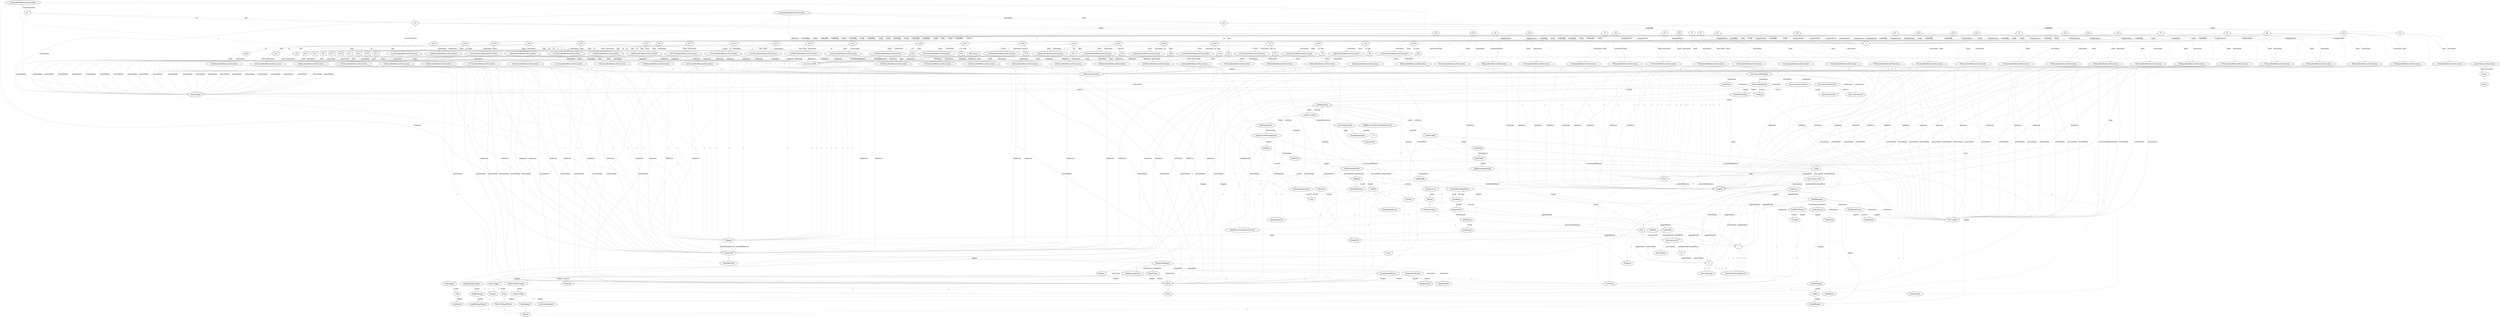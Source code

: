 digraph umlMetamodel {
	"Food" -> "Class" [label="i", color="lightgrey"]
	"Food" -> "foodSM" [label="classifierBehavior", color="grey"]
	"Food" -> "temperature" [label="ownedAttribute", color="grey"]
	"temperature" -> "Property" [label="i", color="lightgrey"]
	"temperature" -> "Integer" [label="type", color="grey"]
	"Integer" -> "PrimitiveType" [label="i", color="lightgrey"]
	"Food" -> "foodSM" [label="ownedBehavior", color="grey"]
	"foodSM" -> "StateMachine" [label="i", color="lightgrey"]
	"foodSM" -> "foodSMregion" [label="region", color="grey"]
	"foodSMregion" -> "Region" [label="i", color="lightgrey"]
	"foodSMregion" -> "foodInitial" [label="subvertex", color="grey"]
	"foodInitial" -> "Pseudostate" [label="i", color="lightgrey"]
	"foodSMregion" -> "foodFinal" [label="subvertex", color="grey"]
	"foodFinal" -> "FinalState" [label="i", color="lightgrey"]
	"foodSMregion" -> "NotCooked" [label="subvertex", color="grey"]
	"NotCooked" -> "State" [label="i", color="lightgrey"]
	"foodSMregion" -> "Cooked" [label="subvertex", color="grey"]
	"Cooked" -> "State" [label="i", color="lightgrey"]
	"foodSMregion" -> "foodInitialTrans" [label="transition", color="grey"]
	"foodInitialTrans" -> "Transition" [label="i", color="lightgrey"]
	"foodInitialTrans" -> "foodInitial" [label="source", color="grey"]
	"foodInitialTrans" -> "NotCooked" [label="target", color="grey"]
	"foodSMregion" -> "foodFinalTrans" [label="transition", color="grey"]
	"foodFinalTrans" -> "Transition" [label="i", color="lightgrey"]
	"foodFinalTrans" -> "Cooked" [label="source", color="grey"]
	"foodFinalTrans" -> "foodFinal" [label="target", color="grey"]
	"foodSMregion" -> "cookedTrans" [label="transition", color="grey"]
	"cookedTrans" -> "Transition" [label="i", color="lightgrey"]
	"cookedTrans" -> "NotCooked" [label="source", color="grey"]
	"cookedTrans" -> "Cooked" [label="target", color="grey"]
	"cookedTrans" -> "cookedTrigger" [label="trigger", color="grey"]
	"cookedTrigger" -> "Trigger" [label="i", color="lightgrey"]
	"cookedTrigger" -> "cooked" [label="event", color="grey"]
	"Microwave" -> "Class" [label="i", color="lightgrey"]
	"Microwave" -> "microwaveSM" [label="classifierBehavior", color="grey"]
	"Microwave" -> "microwaveSM" [label="ownedBehavior", color="grey"]
	"microwaveSM" -> "StateMachine" [label="i", color="lightgrey"]
	"microwaveSM" -> "microwaveSMregion" [label="region", color="grey"]
	"microwaveSMregion" -> "Region" [label="i", color="lightgrey"]
	"microwaveSMregion" -> "microwaveInitial" [label="subvertex", color="grey"]
	"microwaveInitial" -> "Pseudostate" [label="i", color="lightgrey"]
	"microwaveSMregion" -> "microwaveFinal" [label="subvertex", color="grey"]
	"microwaveFinal" -> "FinalState" [label="i", color="lightgrey"]
	"microwaveSMregion" -> "NotCooking" [label="subvertex", color="grey"]
	"NotCooking" -> "State" [label="i", color="lightgrey"]
	"microwaveSMregion" -> "Cooking" [label="subvertex", color="grey"]
	"Cooking" -> "State" [label="i", color="lightgrey"]
	"Cooking" -> "CookingEntry" [label="entry", color="grey"]
	"CookingEntry" -> "Activity" [label="i", color="lightgrey"]
	"CookingEntry" -> "cookIncrement" [label="node", color="grey"]
	"cookIncrement" -> "CookingEntry" [label="activity", color="grey"]
	"cookIncrement" -> "AddStructuralFeatureValueAction" [label="i", color="lightgrey"]
	"cookIncrement" -> "true" [label="isReplaceAll", color="grey"]
	"cookIncrement" -> "newTemperature" [label="nameExpression", color="grey"]
	"newTemperature" -> "StringExpression" [label="i", color="lightgrey"]
	"newTemperature" -> "+1" [label="symbol", color="grey"]
	"newTemperature" -> "Expression" [label="type", color="grey"]
	"Expression" -> "Class" [label="i", color="lightgrey"]
	"cookIncrement" -> "oldTemperature" [label="object", color="grey"]
	"oldTemperature" -> "ActionInputPin" [label="i", color="lightgrey"]
	"oldTemperature" -> "readCurrentTemperature" [label="fromAction", color="grey"]
	"readCurrentTemperature" -> "CookingEntry" [label="activity", color="grey"]
	"readCurrentTemperature" -> "ReadStructuralFeatureAction" [label="i", color="lightgrey"]
	"readCurrentTemperature" -> "temperature" [label="structuralFeature", color="grey"]
	"readCurrentTemperature" -> "foodPin" [label="object", color="grey"]
	"foodPin" -> "ActionInputPin" [label="i", color="lightgrey"]
	"foodPin" -> "getFood" [label="fromAction", color="grey"]
	"getFood" -> "CookingEntry" [label="activity", color="grey"]
	"getFood" -> "ReadStructuralFeatureAction" [label="i", color="lightgrey"]
	"getFood" -> "cooks" [label="structuralFeature", color="grey"]
	"getFood" -> "selfActionInputPin" [label="object", color="grey"]
	"selfActionInputPin" -> "ActionInputPin" [label="i", color="lightgrey"]
	"selfActionInputPin" -> "selfRead" [label="fromAction", color="grey"]
	"selfRead" -> "CookingEntry" [label="activity", color="grey"]
	"selfRead" -> "ReadSelfAction" [label="i", color="lightgrey"]
	"selfRead" -> "selfPin" [label="result", color="grey"]
	"selfPin" -> "OutputPin" [label="i", color="lightgrey"]
	"selfPin" -> "true" [label="isLeaf", color="grey"]
	"getFood" -> "theFood" [label="result", color="grey"]
	"theFood" -> "OutputPin" [label="i", color="lightgrey"]
	"theFood" -> "true" [label="isLeaf", color="grey"]
	"readCurrentTemperature" -> "currentTemperature" [label="result", color="grey"]
	"currentTemperature" -> "OutputPin" [label="i", color="lightgrey"]
	"currentTemperature" -> "true" [label="isLeaf", color="grey"]
	"CookingEntry" -> "sendCooked" [label="node", color="grey"]
	"sendCooked" -> "CookingEntry" [label="activity", color="grey"]
	"sendCooked" -> "SendSignalAction" [label="i", color="lightgrey"]
	"sendCooked" -> "cookedSignal" [label="signal", color="grey"]
	"sendCooked" -> "foodPinB" [label="target", color="grey"]
	"foodPinB" -> "ActionInputPin" [label="i", color="lightgrey"]
	"foodPinB" -> "*" [label="upperBound", color="grey"]
	"*" -> "LiteralUnlimitedNatural" [label="i", color="lightgrey"]
	"foodPinB" -> "getFoodB" [label="fromAction", color="grey"]
	"getFoodB" -> "CookingEntry" [label="activity", color="grey"]
	"getFoodB" -> "ReadStructuralFeatureAction" [label="i", color="lightgrey"]
	"getFoodB" -> "cooks" [label="structuralFeature", color="grey"]
	"getFoodB" -> "selfActionInputPinB" [label="object", color="grey"]
	"selfActionInputPinB" -> "ActionInputPin" [label="i", color="lightgrey"]
	"selfActionInputPinB" -> "*" [label="upperBound", color="grey"]
	"*" -> "LiteralUnlimitedNatural" [label="i", color="lightgrey"]
	"selfActionInputPinB" -> "selfReadB" [label="fromAction", color="grey"]
	"selfReadB" -> "CookingEntry" [label="activity", color="grey"]
	"selfReadB" -> "ReadSelfAction" [label="i", color="lightgrey"]
	"selfReadB" -> "selfPinB" [label="result", color="grey"]
	"selfPinB" -> "OutputPin" [label="i", color="lightgrey"]
	"selfPinB" -> "*" [label="upperBound", color="grey"]
	"*" -> "LiteralUnlimitedNatural" [label="i", color="lightgrey"]
	"getFoodB" -> "theFoodB" [label="result", color="grey"]
	"theFoodB" -> "OutputPin" [label="i", color="lightgrey"]
	"theFoodB" -> "*" [label="upperBound", color="grey"]
	"*" -> "LiteralUnlimitedNatural" [label="i", color="lightgrey"]
	"microwaveSMregion" -> "FinishedCooking" [label="subvertex", color="grey"]
	"FinishedCooking" -> "State" [label="i", color="lightgrey"]
	"FinishedCooking" -> "FinishedCookingEntry" [label="entry", color="grey"]
	"FinishedCookingEntry" -> "Activity" [label="i", color="lightgrey"]
	"FinishedCookingEntry" -> "sendBeep" [label="node", color="grey"]
	"sendBeep" -> "FinishedCookingEntry" [label="activity", color="grey"]
	"sendBeep" -> "SendSignalAction" [label="i", color="lightgrey"]
	"sendBeep" -> "beepSignal" [label="signal", color="grey"]
	"sendBeep" -> "beeperPin" [label="target", color="grey"]
	"beeperPin" -> "ActionInputPin" [label="i", color="lightgrey"]
	"beeperPin" -> "*" [label="upperBound", color="grey"]
	"*" -> "LiteralUnlimitedNatural" [label="i", color="lightgrey"]
	"beeperPin" -> "getBeeper" [label="fromAction", color="grey"]
	"getBeeper" -> "FinishedCookingEntry" [label="activity", color="grey"]
	"getBeeper" -> "ReadStructuralFeatureAction" [label="i", color="lightgrey"]
	"getBeeper" -> "has" [label="structuralFeature", color="grey"]
	"getBeeper" -> "selfActionInputPin" [label="object", color="grey"]
	"selfActionInputPin" -> "ActionInputPin" [label="i", color="lightgrey"]
	"selfActionInputPin" -> "*" [label="upperBound", color="grey"]
	"*" -> "LiteralUnlimitedNatural" [label="i", color="lightgrey"]
	"selfActionInputPin" -> "selfRead" [label="fromAction", color="grey"]
	"selfRead" -> "FinishedCookingEntry" [label="activity", color="grey"]
	"selfRead" -> "ReadSelfAction" [label="i", color="lightgrey"]
	"selfRead" -> "selfPin" [label="result", color="grey"]
	"selfPin" -> "OutputPin" [label="i", color="lightgrey"]
	"selfPin" -> "*" [label="upperBound", color="grey"]
	"*" -> "LiteralUnlimitedNatural" [label="i", color="lightgrey"]
	"getBeeper" -> "theBeeper" [label="result", color="grey"]
	"theBeeper" -> "OutputPin" [label="i", color="lightgrey"]
	"theBeeper" -> "*" [label="upperBound", color="grey"]
	"*" -> "LiteralUnlimitedNatural" [label="i", color="lightgrey"]
	"microwaveSMregion" -> "microwaveInitialTrans" [label="transition", color="grey"]
	"microwaveInitialTrans" -> "Transition" [label="i", color="lightgrey"]
	"microwaveInitialTrans" -> "microwaveInitial" [label="source", color="grey"]
	"microwaveInitialTrans" -> "NotCooking" [label="target", color="grey"]
	"microwaveSMregion" -> "microwaveFinalTrans" [label="transition", color="grey"]
	"microwaveFinalTrans" -> "Transition" [label="i", color="lightgrey"]
	"microwaveFinalTrans" -> "FinishedCooking" [label="source", color="grey"]
	"microwaveFinalTrans" -> "microwaveFinal" [label="target", color="grey"]
	"microwaveSMregion" -> "cookTrans" [label="transition", color="grey"]
	"cookTrans" -> "Transition" [label="i", color="lightgrey"]
	"cookTrans" -> "NotCooking" [label="source", color="grey"]
	"cookTrans" -> "Cooking" [label="target", color="grey"]
	"cookTrans" -> "cookTrigger" [label="trigger", color="grey"]
	"cookTrigger" -> "Trigger" [label="i", color="lightgrey"]
	"cookTrigger" -> "cook" [label="event", color="grey"]
	"microwaveSMregion" -> "stopCookingTrans" [label="transition", color="grey"]
	"stopCookingTrans" -> "Transition" [label="i", color="lightgrey"]
	"stopCookingTrans" -> "Cooking" [label="source", color="grey"]
	"stopCookingTrans" -> "FinishedCooking" [label="target", color="grey"]
	"stopCookingTrans" -> "stopCookingTrigger" [label="trigger", color="grey"]
	"stopCookingTrigger" -> "Trigger" [label="i", color="lightgrey"]
	"stopCookingTrigger" -> "stopCooking" [label="event", color="grey"]
	"Beeper" -> "Class" [label="i", color="lightgrey"]
	"Beeper" -> "beeperSM" [label="classifierBehavior", color="grey"]
	"Beeper" -> "beeperSM" [label="ownedBehavior", color="grey"]
	"beeperSM" -> "StateMachine" [label="i", color="lightgrey"]
	"beeperSM" -> "beeperSMregion" [label="region", color="grey"]
	"beeperSMregion" -> "Region" [label="i", color="lightgrey"]
	"beeperSMregion" -> "beeperInitial" [label="subvertex", color="grey"]
	"beeperInitial" -> "Pseudostate" [label="i", color="lightgrey"]
	"beeperSMregion" -> "beeperFinal" [label="subvertex", color="grey"]
	"beeperFinal" -> "FinalState" [label="i", color="lightgrey"]
	"beeperSMregion" -> "Silent" [label="subvertex", color="grey"]
	"Silent" -> "State" [label="i", color="lightgrey"]
	"beeperSMregion" -> "Beeping" [label="subvertex", color="grey"]
	"Beeping" -> "State" [label="i", color="lightgrey"]
	"beeperSMregion" -> "beeperInitialTrans" [label="transition", color="grey"]
	"beeperInitialTrans" -> "Transition" [label="i", color="lightgrey"]
	"beeperInitialTrans" -> "beeperInitial" [label="source", color="grey"]
	"beeperInitialTrans" -> "Silent" [label="target", color="grey"]
	"beeperSMregion" -> "beeperFinalTrans" [label="transition", color="grey"]
	"beeperFinalTrans" -> "Transition" [label="i", color="lightgrey"]
	"beeperFinalTrans" -> "Silent" [label="source", color="grey"]
	"beeperFinalTrans" -> "beeperFinal" [label="target", color="grey"]
	"beeperSMregion" -> "beepTrans" [label="transition", color="grey"]
	"beepTrans" -> "Transition" [label="i", color="lightgrey"]
	"beepTrans" -> "Silent" [label="source", color="grey"]
	"beepTrans" -> "Beeping" [label="target", color="grey"]
	"beepTrans" -> "beepTrigger" [label="trigger", color="grey"]
	"beepTrigger" -> "Trigger" [label="i", color="lightgrey"]
	"beepTrigger" -> "beep" [label="event", color="grey"]
	"beeperSMregion" -> "stopBeepingTrans" [label="transition", color="grey"]
	"stopBeepingTrans" -> "Transition" [label="i", color="lightgrey"]
	"stopBeepingTrans" -> "Beeping" [label="source", color="grey"]
	"stopBeepingTrans" -> "Silent" [label="target", color="grey"]
	"stopBeepingTrans" -> "stopBeepingTrigger" [label="trigger", color="grey"]
	"stopBeepingTrigger" -> "Trigger" [label="i", color="lightgrey"]
	"stopBeepingTrigger" -> "stopBeeping" [label="event", color="grey"]
	"cooked" -> "ReceiveSignalEvent" [label="i", color="lightgrey"]
	"cooked" -> "cookedSignal" [label="signal", color="grey"]
	"cookedSignal" -> "Signal" [label="i", color="lightgrey"]
	"stopCooking" -> "ReceiveSignalEvent" [label="i", color="lightgrey"]
	"stopCooking" -> "stopCookingSignal" [label="signal", color="grey"]
	"stopCookingSignal" -> "Signal" [label="i", color="lightgrey"]
	"cook" -> "ReceiveSignalEvent" [label="i", color="lightgrey"]
	"cook" -> "cookSignal" [label="signal", color="grey"]
	"cookSignal" -> "Signal" [label="i", color="lightgrey"]
	"stopBeeping" -> "ReceiveSignalEvent" [label="i", color="lightgrey"]
	"stopBeeping" -> "stopBeepingSignal" [label="signal", color="grey"]
	"stopBeepingSignal" -> "Signal" [label="i", color="lightgrey"]
	"beep" -> "ReceiveSignalEvent" [label="i", color="lightgrey"]
	"beep" -> "beepSignal" [label="signal", color="grey"]
	"beepSignal" -> "Signal" [label="i", color="lightgrey"]
	"Association_DP3" -> "Association" [label="i", color="lightgrey"]
	"Association_DP3" -> "cooks" [label="memberEnd", color="grey"]
	"Association_DP3" -> "cooked by" [label="memberEnd", color="grey"]
	"Association_DP3" -> "cooks" [label="ownedEnd", color="grey"]
	"cooks" -> "Property" [label="i", color="lightgrey"]
	"cooks" -> "Food" [label="type", color="grey"]
	"cooks" -> "Association_DP3" [label="association", color="grey"]
	"cooks" -> "1" [label="upperValue", color="grey"]
	"1" -> "LiteralUnlimitedNatural" [label="i", color="lightgrey"]
	"cooks" -> "1" [label="lowerValue", color="grey"]
	"1" -> "LiteralInteger" [label="i", color="lightgrey"]
	"Association_DP3" -> "cooked by" [label="ownedEnd", color="grey"]
	"cooked by" -> "Property" [label="i", color="lightgrey"]
	"cooked by" -> "Microwave" [label="type", color="grey"]
	"cooked by" -> "Association_DP3" [label="association", color="grey"]
	"cooked by" -> "1" [label="upperValue", color="grey"]
	"1" -> "LiteralUnlimitedNatural" [label="i", color="lightgrey"]
	"cooked by" -> "1" [label="lowerValue", color="grey"]
	"1" -> "LiteralInteger" [label="i", color="lightgrey"]
	"Association_EE7" -> "Association" [label="i", color="lightgrey"]
	"Association_EE7" -> "has" [label="memberEnd", color="grey"]
	"Association_EE7" -> "in" [label="memberEnd", color="grey"]
	"Association_EE7" -> "has" [label="ownedEnd", color="grey"]
	"has" -> "Property" [label="i", color="lightgrey"]
	"has" -> "Beeper" [label="type", color="grey"]
	"has" -> "Association_EE7" [label="association", color="grey"]
	"has" -> "1" [label="upperValue", color="grey"]
	"1" -> "LiteralUnlimitedNatural" [label="i", color="lightgrey"]
	"has" -> "1" [label="lowerValue", color="grey"]
	"1" -> "LiteralInteger" [label="i", color="lightgrey"]
	"Association_EE7" -> "in" [label="ownedEnd", color="grey"]
	"in" -> "Property" [label="i", color="lightgrey"]
	"in" -> "Microwave" [label="type", color="grey"]
	"in" -> "Association_EE7" [label="association", color="grey"]
	"in" -> "1" [label="upperValue", color="grey"]
	"1" -> "LiteralUnlimitedNatural" [label="i", color="lightgrey"]
	"in" -> "1" [label="lowerValue", color="grey"]
	"1" -> "LiteralInteger" [label="i", color="lightgrey"]
	"m1" -> "Microwave" [label="i", color="lightgrey"]
	"m1classifierBehaviorExecution" -> "BehaviorExecution" [label="i", color="lightgrey"]
	"m1" -> "m1classifierBehaviorExecution" [label="execution", color="grey"]
	"m1classifierBehaviorExecution" -> "m1" [label="host", color="grey"]
	"m1classifierBehaviorExecution" -> "microwaveSM" [label="behavior", color="grey"]
	"m1classifierBehaviorExecution" -> "NotCooking" [label="activeState", color="grey"]
	"f1" -> "Food" [label="i", color="lightgrey"]
	"f1classifierBehaviorExecution" -> "BehaviorExecution" [label="i", color="lightgrey"]
	"f1" -> "f1classifierBehaviorExecution" [label="execution", color="grey"]
	"f1classifierBehaviorExecution" -> "f1" [label="host", color="grey"]
	"f1classifierBehaviorExecution" -> "foodSM" [label="behavior", color="grey"]
	"f1classifierBehaviorExecution" -> "NotCooked" [label="activeState", color="grey"]
	"f1" -> "3" [label="temperature", color="grey"]
	"b1" -> "Beeper" [label="i", color="lightgrey"]
	"b1classifierBehaviorExecution" -> "BehaviorExecution" [label="i", color="lightgrey"]
	"b1" -> "b1classifierBehaviorExecution" [label="execution", color="grey"]
	"b1classifierBehaviorExecution" -> "b1" [label="host", color="grey"]
	"b1classifierBehaviorExecution" -> "beeperSM" [label="behavior", color="grey"]
	"b1classifierBehaviorExecution" -> "Silent" [label="activeState", color="grey"]
	"m1" -> "f1" [label="cooks", color="grey"]
	"f1" -> "m1" [label="cookedBy", color="grey"]
	"m1" -> "b1" [label="has", color="grey"]
	"b1" -> "m1" [label="in", color="grey"]
	"m2" -> "Microwave" [label="i", color="lightgrey"]
	"m2classifierBehaviorExecution" -> "BehaviorExecution" [label="i", color="lightgrey"]
	"m2" -> "m2classifierBehaviorExecution" [label="execution", color="grey"]
	"m2classifierBehaviorExecution" -> "m2" [label="host", color="grey"]
	"m2classifierBehaviorExecution" -> "microwaveSM" [label="behavior", color="grey"]
	"m2classifierBehaviorExecution" -> "NotCooking" [label="activeState", color="grey"]
	"f2" -> "Food" [label="i", color="lightgrey"]
	"f2classifierBehaviorExecution" -> "BehaviorExecution" [label="i", color="lightgrey"]
	"f2" -> "f2classifierBehaviorExecution" [label="execution", color="grey"]
	"f2classifierBehaviorExecution" -> "f2" [label="host", color="grey"]
	"f2classifierBehaviorExecution" -> "foodSM" [label="behavior", color="grey"]
	"f2classifierBehaviorExecution" -> "NotCooked" [label="activeState", color="grey"]
	"f2" -> "3" [label="temperature", color="grey"]
	"b2" -> "Beeper" [label="i", color="lightgrey"]
	"b2classifierBehaviorExecution" -> "BehaviorExecution" [label="i", color="lightgrey"]
	"b2" -> "b2classifierBehaviorExecution" [label="execution", color="grey"]
	"b2classifierBehaviorExecution" -> "b2" [label="host", color="grey"]
	"b2classifierBehaviorExecution" -> "beeperSM" [label="behavior", color="grey"]
	"b2classifierBehaviorExecution" -> "Silent" [label="activeState", color="grey"]
	"m2" -> "f2" [label="cooks", color="grey"]
	"f2" -> "m2" [label="cookedBy", color="grey"]
	"m2" -> "b2" [label="has", color="grey"]
	"b2" -> "m2" [label="in", color="grey"]
	"m3" -> "Microwave" [label="i", color="lightgrey"]
	"m3classifierBehaviorExecution" -> "BehaviorExecution" [label="i", color="lightgrey"]
	"m3" -> "m3classifierBehaviorExecution" [label="execution", color="grey"]
	"m3classifierBehaviorExecution" -> "m3" [label="host", color="grey"]
	"m3classifierBehaviorExecution" -> "microwaveSM" [label="behavior", color="grey"]
	"m3classifierBehaviorExecution" -> "NotCooking" [label="activeState", color="grey"]
	"f3" -> "Food" [label="i", color="lightgrey"]
	"f3classifierBehaviorExecution" -> "BehaviorExecution" [label="i", color="lightgrey"]
	"f3" -> "f3classifierBehaviorExecution" [label="execution", color="grey"]
	"f3classifierBehaviorExecution" -> "f3" [label="host", color="grey"]
	"f3classifierBehaviorExecution" -> "foodSM" [label="behavior", color="grey"]
	"f3classifierBehaviorExecution" -> "NotCooked" [label="activeState", color="grey"]
	"f3" -> "3" [label="temperature", color="grey"]
	"b3" -> "Beeper" [label="i", color="lightgrey"]
	"b3classifierBehaviorExecution" -> "BehaviorExecution" [label="i", color="lightgrey"]
	"b3" -> "b3classifierBehaviorExecution" [label="execution", color="grey"]
	"b3classifierBehaviorExecution" -> "b3" [label="host", color="grey"]
	"b3classifierBehaviorExecution" -> "beeperSM" [label="behavior", color="grey"]
	"b3classifierBehaviorExecution" -> "Silent" [label="activeState", color="grey"]
	"m3" -> "f3" [label="cooks", color="grey"]
	"f3" -> "m3" [label="cookedBy", color="grey"]
	"m3" -> "b3" [label="has", color="grey"]
	"b3" -> "m3" [label="in", color="grey"]
	"m4" -> "Microwave" [label="i", color="lightgrey"]
	"m4classifierBehaviorExecution" -> "BehaviorExecution" [label="i", color="lightgrey"]
	"m4" -> "m4classifierBehaviorExecution" [label="execution", color="grey"]
	"m4classifierBehaviorExecution" -> "m4" [label="host", color="grey"]
	"m4classifierBehaviorExecution" -> "microwaveSM" [label="behavior", color="grey"]
	"m4classifierBehaviorExecution" -> "NotCooking" [label="activeState", color="grey"]
	"f4" -> "Food" [label="i", color="lightgrey"]
	"f4classifierBehaviorExecution" -> "BehaviorExecution" [label="i", color="lightgrey"]
	"f4" -> "f4classifierBehaviorExecution" [label="execution", color="grey"]
	"f4classifierBehaviorExecution" -> "f4" [label="host", color="grey"]
	"f4classifierBehaviorExecution" -> "foodSM" [label="behavior", color="grey"]
	"f4classifierBehaviorExecution" -> "NotCooked" [label="activeState", color="grey"]
	"f4" -> "3" [label="temperature", color="grey"]
	"b4" -> "Beeper" [label="i", color="lightgrey"]
	"b4classifierBehaviorExecution" -> "BehaviorExecution" [label="i", color="lightgrey"]
	"b4" -> "b4classifierBehaviorExecution" [label="execution", color="grey"]
	"b4classifierBehaviorExecution" -> "b4" [label="host", color="grey"]
	"b4classifierBehaviorExecution" -> "beeperSM" [label="behavior", color="grey"]
	"b4classifierBehaviorExecution" -> "Silent" [label="activeState", color="grey"]
	"m4" -> "f4" [label="cooks", color="grey"]
	"f4" -> "m4" [label="cookedBy", color="grey"]
	"m4" -> "b4" [label="has", color="grey"]
	"b4" -> "m4" [label="in", color="grey"]
	"m5" -> "Microwave" [label="i", color="lightgrey"]
	"m5classifierBehaviorExecution" -> "BehaviorExecution" [label="i", color="lightgrey"]
	"m5" -> "m5classifierBehaviorExecution" [label="execution", color="grey"]
	"m5classifierBehaviorExecution" -> "m5" [label="host", color="grey"]
	"m5classifierBehaviorExecution" -> "microwaveSM" [label="behavior", color="grey"]
	"m5classifierBehaviorExecution" -> "NotCooking" [label="activeState", color="grey"]
	"f5" -> "Food" [label="i", color="lightgrey"]
	"f5classifierBehaviorExecution" -> "BehaviorExecution" [label="i", color="lightgrey"]
	"f5" -> "f5classifierBehaviorExecution" [label="execution", color="grey"]
	"f5classifierBehaviorExecution" -> "f5" [label="host", color="grey"]
	"f5classifierBehaviorExecution" -> "foodSM" [label="behavior", color="grey"]
	"f5classifierBehaviorExecution" -> "NotCooked" [label="activeState", color="grey"]
	"f5" -> "3" [label="temperature", color="grey"]
	"b5" -> "Beeper" [label="i", color="lightgrey"]
	"b5classifierBehaviorExecution" -> "BehaviorExecution" [label="i", color="lightgrey"]
	"b5" -> "b5classifierBehaviorExecution" [label="execution", color="grey"]
	"b5classifierBehaviorExecution" -> "b5" [label="host", color="grey"]
	"b5classifierBehaviorExecution" -> "beeperSM" [label="behavior", color="grey"]
	"b5classifierBehaviorExecution" -> "Silent" [label="activeState", color="grey"]
	"m5" -> "f5" [label="cooks", color="grey"]
	"f5" -> "m5" [label="cookedBy", color="grey"]
	"m5" -> "b5" [label="has", color="grey"]
	"b5" -> "m5" [label="in", color="grey"]
	"m6" -> "Microwave" [label="i", color="lightgrey"]
	"m6classifierBehaviorExecution" -> "BehaviorExecution" [label="i", color="lightgrey"]
	"m6" -> "m6classifierBehaviorExecution" [label="execution", color="grey"]
	"m6classifierBehaviorExecution" -> "m6" [label="host", color="grey"]
	"m6classifierBehaviorExecution" -> "microwaveSM" [label="behavior", color="grey"]
	"m6classifierBehaviorExecution" -> "NotCooking" [label="activeState", color="grey"]
	"f6" -> "Food" [label="i", color="lightgrey"]
	"f6classifierBehaviorExecution" -> "BehaviorExecution" [label="i", color="lightgrey"]
	"f6" -> "f6classifierBehaviorExecution" [label="execution", color="grey"]
	"f6classifierBehaviorExecution" -> "f6" [label="host", color="grey"]
	"f6classifierBehaviorExecution" -> "foodSM" [label="behavior", color="grey"]
	"f6classifierBehaviorExecution" -> "NotCooked" [label="activeState", color="grey"]
	"f6" -> "3" [label="temperature", color="grey"]
	"b6" -> "Beeper" [label="i", color="lightgrey"]
	"b6classifierBehaviorExecution" -> "BehaviorExecution" [label="i", color="lightgrey"]
	"b6" -> "b6classifierBehaviorExecution" [label="execution", color="grey"]
	"b6classifierBehaviorExecution" -> "b6" [label="host", color="grey"]
	"b6classifierBehaviorExecution" -> "beeperSM" [label="behavior", color="grey"]
	"b6classifierBehaviorExecution" -> "Silent" [label="activeState", color="grey"]
	"m6" -> "f6" [label="cooks", color="grey"]
	"f6" -> "m6" [label="cookedBy", color="grey"]
	"m6" -> "b6" [label="has", color="grey"]
	"b6" -> "m6" [label="in", color="grey"]
	"m7" -> "Microwave" [label="i", color="lightgrey"]
	"m7classifierBehaviorExecution" -> "BehaviorExecution" [label="i", color="lightgrey"]
	"m7" -> "m7classifierBehaviorExecution" [label="execution", color="grey"]
	"m7classifierBehaviorExecution" -> "m7" [label="host", color="grey"]
	"m7classifierBehaviorExecution" -> "microwaveSM" [label="behavior", color="grey"]
	"m7classifierBehaviorExecution" -> "NotCooking" [label="activeState", color="grey"]
	"f7" -> "Food" [label="i", color="lightgrey"]
	"f7classifierBehaviorExecution" -> "BehaviorExecution" [label="i", color="lightgrey"]
	"f7" -> "f7classifierBehaviorExecution" [label="execution", color="grey"]
	"f7classifierBehaviorExecution" -> "f7" [label="host", color="grey"]
	"f7classifierBehaviorExecution" -> "foodSM" [label="behavior", color="grey"]
	"f7classifierBehaviorExecution" -> "NotCooked" [label="activeState", color="grey"]
	"f7" -> "3" [label="temperature", color="grey"]
	"b7" -> "Beeper" [label="i", color="lightgrey"]
	"b7classifierBehaviorExecution" -> "BehaviorExecution" [label="i", color="lightgrey"]
	"b7" -> "b7classifierBehaviorExecution" [label="execution", color="grey"]
	"b7classifierBehaviorExecution" -> "b7" [label="host", color="grey"]
	"b7classifierBehaviorExecution" -> "beeperSM" [label="behavior", color="grey"]
	"b7classifierBehaviorExecution" -> "Silent" [label="activeState", color="grey"]
	"m7" -> "f7" [label="cooks", color="grey"]
	"f7" -> "m7" [label="cookedBy", color="grey"]
	"m7" -> "b7" [label="has", color="grey"]
	"b7" -> "m7" [label="in", color="grey"]
	"m8" -> "Microwave" [label="i", color="lightgrey"]
	"m8classifierBehaviorExecution" -> "BehaviorExecution" [label="i", color="lightgrey"]
	"m8" -> "m8classifierBehaviorExecution" [label="execution", color="grey"]
	"m8classifierBehaviorExecution" -> "m8" [label="host", color="grey"]
	"m8classifierBehaviorExecution" -> "microwaveSM" [label="behavior", color="grey"]
	"m8classifierBehaviorExecution" -> "NotCooking" [label="activeState", color="grey"]
	"f8" -> "Food" [label="i", color="lightgrey"]
	"f8classifierBehaviorExecution" -> "BehaviorExecution" [label="i", color="lightgrey"]
	"f8" -> "f8classifierBehaviorExecution" [label="execution", color="grey"]
	"f8classifierBehaviorExecution" -> "f8" [label="host", color="grey"]
	"f8classifierBehaviorExecution" -> "foodSM" [label="behavior", color="grey"]
	"f8classifierBehaviorExecution" -> "NotCooked" [label="activeState", color="grey"]
	"f8" -> "3" [label="temperature", color="grey"]
	"b8" -> "Beeper" [label="i", color="lightgrey"]
	"b8classifierBehaviorExecution" -> "BehaviorExecution" [label="i", color="lightgrey"]
	"b8" -> "b8classifierBehaviorExecution" [label="execution", color="grey"]
	"b8classifierBehaviorExecution" -> "b8" [label="host", color="grey"]
	"b8classifierBehaviorExecution" -> "beeperSM" [label="behavior", color="grey"]
	"b8classifierBehaviorExecution" -> "Silent" [label="activeState", color="grey"]
	"m8" -> "f8" [label="cooks", color="grey"]
	"f8" -> "m8" [label="cookedBy", color="grey"]
	"m8" -> "b8" [label="has", color="grey"]
	"b8" -> "m8" [label="in", color="grey"]
	"m9" -> "Microwave" [label="i", color="lightgrey"]
	"m9classifierBehaviorExecution" -> "BehaviorExecution" [label="i", color="lightgrey"]
	"m9" -> "m9classifierBehaviorExecution" [label="execution", color="grey"]
	"m9classifierBehaviorExecution" -> "m9" [label="host", color="grey"]
	"m9classifierBehaviorExecution" -> "microwaveSM" [label="behavior", color="grey"]
	"m9classifierBehaviorExecution" -> "NotCooking" [label="activeState", color="grey"]
	"f9" -> "Food" [label="i", color="lightgrey"]
	"f9classifierBehaviorExecution" -> "BehaviorExecution" [label="i", color="lightgrey"]
	"f9" -> "f9classifierBehaviorExecution" [label="execution", color="grey"]
	"f9classifierBehaviorExecution" -> "f9" [label="host", color="grey"]
	"f9classifierBehaviorExecution" -> "foodSM" [label="behavior", color="grey"]
	"f9classifierBehaviorExecution" -> "NotCooked" [label="activeState", color="grey"]
	"f9" -> "3" [label="temperature", color="grey"]
	"b9" -> "Beeper" [label="i", color="lightgrey"]
	"b9classifierBehaviorExecution" -> "BehaviorExecution" [label="i", color="lightgrey"]
	"b9" -> "b9classifierBehaviorExecution" [label="execution", color="grey"]
	"b9classifierBehaviorExecution" -> "b9" [label="host", color="grey"]
	"b9classifierBehaviorExecution" -> "beeperSM" [label="behavior", color="grey"]
	"b9classifierBehaviorExecution" -> "Silent" [label="activeState", color="grey"]
	"m9" -> "f9" [label="cooks", color="grey"]
	"f9" -> "m9" [label="cookedBy", color="grey"]
	"m9" -> "b9" [label="has", color="grey"]
	"b9" -> "m9" [label="in", color="grey"]
	"m10" -> "Microwave" [label="i", color="lightgrey"]
	"m10classifierBehaviorExecution" -> "BehaviorExecution" [label="i", color="lightgrey"]
	"m10" -> "m10classifierBehaviorExecution" [label="execution", color="grey"]
	"m10classifierBehaviorExecution" -> "m10" [label="host", color="grey"]
	"m10classifierBehaviorExecution" -> "microwaveSM" [label="behavior", color="grey"]
	"m10classifierBehaviorExecution" -> "NotCooking" [label="activeState", color="grey"]
	"f10" -> "Food" [label="i", color="lightgrey"]
	"f10classifierBehaviorExecution" -> "BehaviorExecution" [label="i", color="lightgrey"]
	"f10" -> "f10classifierBehaviorExecution" [label="execution", color="grey"]
	"f10classifierBehaviorExecution" -> "f10" [label="host", color="grey"]
	"f10classifierBehaviorExecution" -> "foodSM" [label="behavior", color="grey"]
	"f10classifierBehaviorExecution" -> "NotCooked" [label="activeState", color="grey"]
	"f10" -> "3" [label="temperature", color="grey"]
	"b10" -> "Beeper" [label="i", color="lightgrey"]
	"b10classifierBehaviorExecution" -> "BehaviorExecution" [label="i", color="lightgrey"]
	"b10" -> "b10classifierBehaviorExecution" [label="execution", color="grey"]
	"b10classifierBehaviorExecution" -> "b10" [label="host", color="grey"]
	"b10classifierBehaviorExecution" -> "beeperSM" [label="behavior", color="grey"]
	"b10classifierBehaviorExecution" -> "Silent" [label="activeState", color="grey"]
	"m10" -> "f10" [label="cooks", color="grey"]
	"f10" -> "m10" [label="cookedBy", color="grey"]
	"m10" -> "b10" [label="has", color="grey"]
	"b10" -> "m10" [label="in", color="grey"]
	"m11" -> "Microwave" [label="i", color="lightgrey"]
	"m11classifierBehaviorExecution" -> "BehaviorExecution" [label="i", color="lightgrey"]
	"m11" -> "m11classifierBehaviorExecution" [label="execution", color="grey"]
	"m11classifierBehaviorExecution" -> "m11" [label="host", color="grey"]
	"m11classifierBehaviorExecution" -> "microwaveSM" [label="behavior", color="grey"]
	"m11classifierBehaviorExecution" -> "NotCooking" [label="activeState", color="grey"]
	"f11" -> "Food" [label="i", color="lightgrey"]
	"f11classifierBehaviorExecution" -> "BehaviorExecution" [label="i", color="lightgrey"]
	"f11" -> "f11classifierBehaviorExecution" [label="execution", color="grey"]
	"f11classifierBehaviorExecution" -> "f11" [label="host", color="grey"]
	"f11classifierBehaviorExecution" -> "foodSM" [label="behavior", color="grey"]
	"f11classifierBehaviorExecution" -> "NotCooked" [label="activeState", color="grey"]
	"f11" -> "3" [label="temperature", color="grey"]
	"b11" -> "Beeper" [label="i", color="lightgrey"]
	"b11classifierBehaviorExecution" -> "BehaviorExecution" [label="i", color="lightgrey"]
	"b11" -> "b11classifierBehaviorExecution" [label="execution", color="grey"]
	"b11classifierBehaviorExecution" -> "b11" [label="host", color="grey"]
	"b11classifierBehaviorExecution" -> "beeperSM" [label="behavior", color="grey"]
	"b11classifierBehaviorExecution" -> "Silent" [label="activeState", color="grey"]
	"m11" -> "f11" [label="cooks", color="grey"]
	"f11" -> "m11" [label="cookedBy", color="grey"]
	"m11" -> "b11" [label="has", color="grey"]
	"b11" -> "m11" [label="in", color="grey"]
	"m12" -> "Microwave" [label="i", color="lightgrey"]
	"m12classifierBehaviorExecution" -> "BehaviorExecution" [label="i", color="lightgrey"]
	"m12" -> "m12classifierBehaviorExecution" [label="execution", color="grey"]
	"m12classifierBehaviorExecution" -> "m12" [label="host", color="grey"]
	"m12classifierBehaviorExecution" -> "microwaveSM" [label="behavior", color="grey"]
	"m12classifierBehaviorExecution" -> "NotCooking" [label="activeState", color="grey"]
	"f12" -> "Food" [label="i", color="lightgrey"]
	"f12classifierBehaviorExecution" -> "BehaviorExecution" [label="i", color="lightgrey"]
	"f12" -> "f12classifierBehaviorExecution" [label="execution", color="grey"]
	"f12classifierBehaviorExecution" -> "f12" [label="host", color="grey"]
	"f12classifierBehaviorExecution" -> "foodSM" [label="behavior", color="grey"]
	"f12classifierBehaviorExecution" -> "NotCooked" [label="activeState", color="grey"]
	"f12" -> "3" [label="temperature", color="grey"]
	"b12" -> "Beeper" [label="i", color="lightgrey"]
	"b12classifierBehaviorExecution" -> "BehaviorExecution" [label="i", color="lightgrey"]
	"b12" -> "b12classifierBehaviorExecution" [label="execution", color="grey"]
	"b12classifierBehaviorExecution" -> "b12" [label="host", color="grey"]
	"b12classifierBehaviorExecution" -> "beeperSM" [label="behavior", color="grey"]
	"b12classifierBehaviorExecution" -> "Silent" [label="activeState", color="grey"]
	"m12" -> "f12" [label="cooks", color="grey"]
	"f12" -> "m12" [label="cookedBy", color="grey"]
	"m12" -> "b12" [label="has", color="grey"]
	"b12" -> "m12" [label="in", color="grey"]
	"m13" -> "Microwave" [label="i", color="lightgrey"]
	"m13classifierBehaviorExecution" -> "BehaviorExecution" [label="i", color="lightgrey"]
	"m13" -> "m13classifierBehaviorExecution" [label="execution", color="grey"]
	"m13classifierBehaviorExecution" -> "m13" [label="host", color="grey"]
	"m13classifierBehaviorExecution" -> "microwaveSM" [label="behavior", color="grey"]
	"m13classifierBehaviorExecution" -> "NotCooking" [label="activeState", color="grey"]
	"f13" -> "Food" [label="i", color="lightgrey"]
	"f13classifierBehaviorExecution" -> "BehaviorExecution" [label="i", color="lightgrey"]
	"f13" -> "f13classifierBehaviorExecution" [label="execution", color="grey"]
	"f13classifierBehaviorExecution" -> "f13" [label="host", color="grey"]
	"f13classifierBehaviorExecution" -> "foodSM" [label="behavior", color="grey"]
	"f13classifierBehaviorExecution" -> "NotCooked" [label="activeState", color="grey"]
	"f13" -> "3" [label="temperature", color="grey"]
	"b13" -> "Beeper" [label="i", color="lightgrey"]
	"b13classifierBehaviorExecution" -> "BehaviorExecution" [label="i", color="lightgrey"]
	"b13" -> "b13classifierBehaviorExecution" [label="execution", color="grey"]
	"b13classifierBehaviorExecution" -> "b13" [label="host", color="grey"]
	"b13classifierBehaviorExecution" -> "beeperSM" [label="behavior", color="grey"]
	"b13classifierBehaviorExecution" -> "Silent" [label="activeState", color="grey"]
	"m13" -> "f13" [label="cooks", color="grey"]
	"f13" -> "m13" [label="cookedBy", color="grey"]
	"m13" -> "b13" [label="has", color="grey"]
	"b13" -> "m13" [label="in", color="grey"]
	"m14" -> "Microwave" [label="i", color="lightgrey"]
	"m14classifierBehaviorExecution" -> "BehaviorExecution" [label="i", color="lightgrey"]
	"m14" -> "m14classifierBehaviorExecution" [label="execution", color="grey"]
	"m14classifierBehaviorExecution" -> "m14" [label="host", color="grey"]
	"m14classifierBehaviorExecution" -> "microwaveSM" [label="behavior", color="grey"]
	"m14classifierBehaviorExecution" -> "NotCooking" [label="activeState", color="grey"]
	"f14" -> "Food" [label="i", color="lightgrey"]
	"f14classifierBehaviorExecution" -> "BehaviorExecution" [label="i", color="lightgrey"]
	"f14" -> "f14classifierBehaviorExecution" [label="execution", color="grey"]
	"f14classifierBehaviorExecution" -> "f14" [label="host", color="grey"]
	"f14classifierBehaviorExecution" -> "foodSM" [label="behavior", color="grey"]
	"f14classifierBehaviorExecution" -> "NotCooked" [label="activeState", color="grey"]
	"f14" -> "3" [label="temperature", color="grey"]
	"b14" -> "Beeper" [label="i", color="lightgrey"]
	"b14classifierBehaviorExecution" -> "BehaviorExecution" [label="i", color="lightgrey"]
	"b14" -> "b14classifierBehaviorExecution" [label="execution", color="grey"]
	"b14classifierBehaviorExecution" -> "b14" [label="host", color="grey"]
	"b14classifierBehaviorExecution" -> "beeperSM" [label="behavior", color="grey"]
	"b14classifierBehaviorExecution" -> "Silent" [label="activeState", color="grey"]
	"m14" -> "f14" [label="cooks", color="grey"]
	"f14" -> "m14" [label="cookedBy", color="grey"]
	"m14" -> "b14" [label="has", color="grey"]
	"b14" -> "m14" [label="in", color="grey"]
	"m15" -> "Microwave" [label="i", color="lightgrey"]
	"m15classifierBehaviorExecution" -> "BehaviorExecution" [label="i", color="lightgrey"]
	"m15" -> "m15classifierBehaviorExecution" [label="execution", color="grey"]
	"m15classifierBehaviorExecution" -> "m15" [label="host", color="grey"]
	"m15classifierBehaviorExecution" -> "microwaveSM" [label="behavior", color="grey"]
	"m15classifierBehaviorExecution" -> "NotCooking" [label="activeState", color="grey"]
	"f15" -> "Food" [label="i", color="lightgrey"]
	"f15classifierBehaviorExecution" -> "BehaviorExecution" [label="i", color="lightgrey"]
	"f15" -> "f15classifierBehaviorExecution" [label="execution", color="grey"]
	"f15classifierBehaviorExecution" -> "f15" [label="host", color="grey"]
	"f15classifierBehaviorExecution" -> "foodSM" [label="behavior", color="grey"]
	"f15classifierBehaviorExecution" -> "NotCooked" [label="activeState", color="grey"]
	"f15" -> "3" [label="temperature", color="grey"]
	"b15" -> "Beeper" [label="i", color="lightgrey"]
	"b15classifierBehaviorExecution" -> "BehaviorExecution" [label="i", color="lightgrey"]
	"b15" -> "b15classifierBehaviorExecution" [label="execution", color="grey"]
	"b15classifierBehaviorExecution" -> "b15" [label="host", color="grey"]
	"b15classifierBehaviorExecution" -> "beeperSM" [label="behavior", color="grey"]
	"b15classifierBehaviorExecution" -> "Silent" [label="activeState", color="grey"]
	"m15" -> "f15" [label="cooks", color="grey"]
	"f15" -> "m15" [label="cookedBy", color="grey"]
	"m15" -> "b15" [label="has", color="grey"]
	"b15" -> "m15" [label="in", color="grey"]
	"m16" -> "Microwave" [label="i", color="lightgrey"]
	"m16classifierBehaviorExecution" -> "BehaviorExecution" [label="i", color="lightgrey"]
	"m16" -> "m16classifierBehaviorExecution" [label="execution", color="grey"]
	"m16classifierBehaviorExecution" -> "m16" [label="host", color="grey"]
	"m16classifierBehaviorExecution" -> "microwaveSM" [label="behavior", color="grey"]
	"m16classifierBehaviorExecution" -> "NotCooking" [label="activeState", color="grey"]
	"f16" -> "Food" [label="i", color="lightgrey"]
	"f16classifierBehaviorExecution" -> "BehaviorExecution" [label="i", color="lightgrey"]
	"f16" -> "f16classifierBehaviorExecution" [label="execution", color="grey"]
	"f16classifierBehaviorExecution" -> "f16" [label="host", color="grey"]
	"f16classifierBehaviorExecution" -> "foodSM" [label="behavior", color="grey"]
	"f16classifierBehaviorExecution" -> "NotCooked" [label="activeState", color="grey"]
	"f16" -> "3" [label="temperature", color="grey"]
	"b16" -> "Beeper" [label="i", color="lightgrey"]
	"b16classifierBehaviorExecution" -> "BehaviorExecution" [label="i", color="lightgrey"]
	"b16" -> "b16classifierBehaviorExecution" [label="execution", color="grey"]
	"b16classifierBehaviorExecution" -> "b16" [label="host", color="grey"]
	"b16classifierBehaviorExecution" -> "beeperSM" [label="behavior", color="grey"]
	"b16classifierBehaviorExecution" -> "Silent" [label="activeState", color="grey"]
	"m16" -> "f16" [label="cooks", color="grey"]
	"f16" -> "m16" [label="cookedBy", color="grey"]
	"m16" -> "b16" [label="has", color="grey"]
	"b16" -> "m16" [label="in", color="grey"]
	"m17" -> "Microwave" [label="i", color="lightgrey"]
	"m17classifierBehaviorExecution" -> "BehaviorExecution" [label="i", color="lightgrey"]
	"m17" -> "m17classifierBehaviorExecution" [label="execution", color="grey"]
	"m17classifierBehaviorExecution" -> "m17" [label="host", color="grey"]
	"m17classifierBehaviorExecution" -> "microwaveSM" [label="behavior", color="grey"]
	"m17classifierBehaviorExecution" -> "NotCooking" [label="activeState", color="grey"]
	"f17" -> "Food" [label="i", color="lightgrey"]
	"f17classifierBehaviorExecution" -> "BehaviorExecution" [label="i", color="lightgrey"]
	"f17" -> "f17classifierBehaviorExecution" [label="execution", color="grey"]
	"f17classifierBehaviorExecution" -> "f17" [label="host", color="grey"]
	"f17classifierBehaviorExecution" -> "foodSM" [label="behavior", color="grey"]
	"f17classifierBehaviorExecution" -> "NotCooked" [label="activeState", color="grey"]
	"f17" -> "3" [label="temperature", color="grey"]
	"b17" -> "Beeper" [label="i", color="lightgrey"]
	"b17classifierBehaviorExecution" -> "BehaviorExecution" [label="i", color="lightgrey"]
	"b17" -> "b17classifierBehaviorExecution" [label="execution", color="grey"]
	"b17classifierBehaviorExecution" -> "b17" [label="host", color="grey"]
	"b17classifierBehaviorExecution" -> "beeperSM" [label="behavior", color="grey"]
	"b17classifierBehaviorExecution" -> "Silent" [label="activeState", color="grey"]
	"m17" -> "f17" [label="cooks", color="grey"]
	"f17" -> "m17" [label="cookedBy", color="grey"]
	"m17" -> "b17" [label="has", color="grey"]
	"b17" -> "m17" [label="in", color="grey"]
	"m18" -> "Microwave" [label="i", color="lightgrey"]
	"m18classifierBehaviorExecution" -> "BehaviorExecution" [label="i", color="lightgrey"]
	"m18" -> "m18classifierBehaviorExecution" [label="execution", color="grey"]
	"m18classifierBehaviorExecution" -> "m18" [label="host", color="grey"]
	"m18classifierBehaviorExecution" -> "microwaveSM" [label="behavior", color="grey"]
	"m18classifierBehaviorExecution" -> "NotCooking" [label="activeState", color="grey"]
	"f18" -> "Food" [label="i", color="lightgrey"]
	"f18classifierBehaviorExecution" -> "BehaviorExecution" [label="i", color="lightgrey"]
	"f18" -> "f18classifierBehaviorExecution" [label="execution", color="grey"]
	"f18classifierBehaviorExecution" -> "f18" [label="host", color="grey"]
	"f18classifierBehaviorExecution" -> "foodSM" [label="behavior", color="grey"]
	"f18classifierBehaviorExecution" -> "NotCooked" [label="activeState", color="grey"]
	"f18" -> "3" [label="temperature", color="grey"]
	"b18" -> "Beeper" [label="i", color="lightgrey"]
	"b18classifierBehaviorExecution" -> "BehaviorExecution" [label="i", color="lightgrey"]
	"b18" -> "b18classifierBehaviorExecution" [label="execution", color="grey"]
	"b18classifierBehaviorExecution" -> "b18" [label="host", color="grey"]
	"b18classifierBehaviorExecution" -> "beeperSM" [label="behavior", color="grey"]
	"b18classifierBehaviorExecution" -> "Silent" [label="activeState", color="grey"]
	"m18" -> "f18" [label="cooks", color="grey"]
	"f18" -> "m18" [label="cookedBy", color="grey"]
	"m18" -> "b18" [label="has", color="grey"]
	"b18" -> "m18" [label="in", color="grey"]
	"m19" -> "Microwave" [label="i", color="lightgrey"]
	"m19classifierBehaviorExecution" -> "BehaviorExecution" [label="i", color="lightgrey"]
	"m19" -> "m19classifierBehaviorExecution" [label="execution", color="grey"]
	"m19classifierBehaviorExecution" -> "m19" [label="host", color="grey"]
	"m19classifierBehaviorExecution" -> "microwaveSM" [label="behavior", color="grey"]
	"m19classifierBehaviorExecution" -> "NotCooking" [label="activeState", color="grey"]
	"f19" -> "Food" [label="i", color="lightgrey"]
	"f19classifierBehaviorExecution" -> "BehaviorExecution" [label="i", color="lightgrey"]
	"f19" -> "f19classifierBehaviorExecution" [label="execution", color="grey"]
	"f19classifierBehaviorExecution" -> "f19" [label="host", color="grey"]
	"f19classifierBehaviorExecution" -> "foodSM" [label="behavior", color="grey"]
	"f19classifierBehaviorExecution" -> "NotCooked" [label="activeState", color="grey"]
	"f19" -> "3" [label="temperature", color="grey"]
	"b19" -> "Beeper" [label="i", color="lightgrey"]
	"b19classifierBehaviorExecution" -> "BehaviorExecution" [label="i", color="lightgrey"]
	"b19" -> "b19classifierBehaviorExecution" [label="execution", color="grey"]
	"b19classifierBehaviorExecution" -> "b19" [label="host", color="grey"]
	"b19classifierBehaviorExecution" -> "beeperSM" [label="behavior", color="grey"]
	"b19classifierBehaviorExecution" -> "Silent" [label="activeState", color="grey"]
	"m19" -> "f19" [label="cooks", color="grey"]
	"f19" -> "m19" [label="cookedBy", color="grey"]
	"m19" -> "b19" [label="has", color="grey"]
	"b19" -> "m19" [label="in", color="grey"]
	"m20" -> "Microwave" [label="i", color="lightgrey"]
	"m20classifierBehaviorExecution" -> "BehaviorExecution" [label="i", color="lightgrey"]
	"m20" -> "m20classifierBehaviorExecution" [label="execution", color="grey"]
	"m20classifierBehaviorExecution" -> "m20" [label="host", color="grey"]
	"m20classifierBehaviorExecution" -> "microwaveSM" [label="behavior", color="grey"]
	"m20classifierBehaviorExecution" -> "NotCooking" [label="activeState", color="grey"]
	"f20" -> "Food" [label="i", color="lightgrey"]
	"f20classifierBehaviorExecution" -> "BehaviorExecution" [label="i", color="lightgrey"]
	"f20" -> "f20classifierBehaviorExecution" [label="execution", color="grey"]
	"f20classifierBehaviorExecution" -> "f20" [label="host", color="grey"]
	"f20classifierBehaviorExecution" -> "foodSM" [label="behavior", color="grey"]
	"f20classifierBehaviorExecution" -> "NotCooked" [label="activeState", color="grey"]
	"f20" -> "3" [label="temperature", color="grey"]
	"b20" -> "Beeper" [label="i", color="lightgrey"]
	"b20classifierBehaviorExecution" -> "BehaviorExecution" [label="i", color="lightgrey"]
	"b20" -> "b20classifierBehaviorExecution" [label="execution", color="grey"]
	"b20classifierBehaviorExecution" -> "b20" [label="host", color="grey"]
	"b20classifierBehaviorExecution" -> "beeperSM" [label="behavior", color="grey"]
	"b20classifierBehaviorExecution" -> "Silent" [label="activeState", color="grey"]
	"m20" -> "f20" [label="cooks", color="grey"]
	"f20" -> "m20" [label="cookedBy", color="grey"]
	"m20" -> "b20" [label="has", color="grey"]
	"b20" -> "m20" [label="in", color="grey"]
	"m21" -> "Microwave" [label="i", color="lightgrey"]
	"m21classifierBehaviorExecution" -> "BehaviorExecution" [label="i", color="lightgrey"]
	"m21" -> "m21classifierBehaviorExecution" [label="execution", color="grey"]
	"m21classifierBehaviorExecution" -> "m21" [label="host", color="grey"]
	"m21classifierBehaviorExecution" -> "microwaveSM" [label="behavior", color="grey"]
	"m21classifierBehaviorExecution" -> "NotCooking" [label="activeState", color="grey"]
	"f21" -> "Food" [label="i", color="lightgrey"]
	"f21classifierBehaviorExecution" -> "BehaviorExecution" [label="i", color="lightgrey"]
	"f21" -> "f21classifierBehaviorExecution" [label="execution", color="grey"]
	"f21classifierBehaviorExecution" -> "f21" [label="host", color="grey"]
	"f21classifierBehaviorExecution" -> "foodSM" [label="behavior", color="grey"]
	"f21classifierBehaviorExecution" -> "NotCooked" [label="activeState", color="grey"]
	"f21" -> "3" [label="temperature", color="grey"]
	"b21" -> "Beeper" [label="i", color="lightgrey"]
	"b21classifierBehaviorExecution" -> "BehaviorExecution" [label="i", color="lightgrey"]
	"b21" -> "b21classifierBehaviorExecution" [label="execution", color="grey"]
	"b21classifierBehaviorExecution" -> "b21" [label="host", color="grey"]
	"b21classifierBehaviorExecution" -> "beeperSM" [label="behavior", color="grey"]
	"b21classifierBehaviorExecution" -> "Silent" [label="activeState", color="grey"]
	"m21" -> "f21" [label="cooks", color="grey"]
	"f21" -> "m21" [label="cookedBy", color="grey"]
	"m21" -> "b21" [label="has", color="grey"]
	"b21" -> "m21" [label="in", color="grey"]
	"m22" -> "Microwave" [label="i", color="lightgrey"]
	"m22classifierBehaviorExecution" -> "BehaviorExecution" [label="i", color="lightgrey"]
	"m22" -> "m22classifierBehaviorExecution" [label="execution", color="grey"]
	"m22classifierBehaviorExecution" -> "m22" [label="host", color="grey"]
	"m22classifierBehaviorExecution" -> "microwaveSM" [label="behavior", color="grey"]
	"m22classifierBehaviorExecution" -> "NotCooking" [label="activeState", color="grey"]
	"f22" -> "Food" [label="i", color="lightgrey"]
	"f22classifierBehaviorExecution" -> "BehaviorExecution" [label="i", color="lightgrey"]
	"f22" -> "f22classifierBehaviorExecution" [label="execution", color="grey"]
	"f22classifierBehaviorExecution" -> "f22" [label="host", color="grey"]
	"f22classifierBehaviorExecution" -> "foodSM" [label="behavior", color="grey"]
	"f22classifierBehaviorExecution" -> "NotCooked" [label="activeState", color="grey"]
	"f22" -> "3" [label="temperature", color="grey"]
	"b22" -> "Beeper" [label="i", color="lightgrey"]
	"b22classifierBehaviorExecution" -> "BehaviorExecution" [label="i", color="lightgrey"]
	"b22" -> "b22classifierBehaviorExecution" [label="execution", color="grey"]
	"b22classifierBehaviorExecution" -> "b22" [label="host", color="grey"]
	"b22classifierBehaviorExecution" -> "beeperSM" [label="behavior", color="grey"]
	"b22classifierBehaviorExecution" -> "Silent" [label="activeState", color="grey"]
	"m22" -> "f22" [label="cooks", color="grey"]
	"f22" -> "m22" [label="cookedBy", color="grey"]
	"m22" -> "b22" [label="has", color="grey"]
	"b22" -> "m22" [label="in", color="grey"]
	"m23" -> "Microwave" [label="i", color="lightgrey"]
	"m23classifierBehaviorExecution" -> "BehaviorExecution" [label="i", color="lightgrey"]
	"m23" -> "m23classifierBehaviorExecution" [label="execution", color="grey"]
	"m23classifierBehaviorExecution" -> "m23" [label="host", color="grey"]
	"m23classifierBehaviorExecution" -> "microwaveSM" [label="behavior", color="grey"]
	"m23classifierBehaviorExecution" -> "NotCooking" [label="activeState", color="grey"]
	"f23" -> "Food" [label="i", color="lightgrey"]
	"f23classifierBehaviorExecution" -> "BehaviorExecution" [label="i", color="lightgrey"]
	"f23" -> "f23classifierBehaviorExecution" [label="execution", color="grey"]
	"f23classifierBehaviorExecution" -> "f23" [label="host", color="grey"]
	"f23classifierBehaviorExecution" -> "foodSM" [label="behavior", color="grey"]
	"f23classifierBehaviorExecution" -> "NotCooked" [label="activeState", color="grey"]
	"f23" -> "3" [label="temperature", color="grey"]
	"b23" -> "Beeper" [label="i", color="lightgrey"]
	"b23classifierBehaviorExecution" -> "BehaviorExecution" [label="i", color="lightgrey"]
	"b23" -> "b23classifierBehaviorExecution" [label="execution", color="grey"]
	"b23classifierBehaviorExecution" -> "b23" [label="host", color="grey"]
	"b23classifierBehaviorExecution" -> "beeperSM" [label="behavior", color="grey"]
	"b23classifierBehaviorExecution" -> "Silent" [label="activeState", color="grey"]
	"m23" -> "f23" [label="cooks", color="grey"]
	"f23" -> "m23" [label="cookedBy", color="grey"]
	"m23" -> "b23" [label="has", color="grey"]
	"b23" -> "m23" [label="in", color="grey"]
	"m24" -> "Microwave" [label="i", color="lightgrey"]
	"m24classifierBehaviorExecution" -> "BehaviorExecution" [label="i", color="lightgrey"]
	"m24" -> "m24classifierBehaviorExecution" [label="execution", color="grey"]
	"m24classifierBehaviorExecution" -> "m24" [label="host", color="grey"]
	"m24classifierBehaviorExecution" -> "microwaveSM" [label="behavior", color="grey"]
	"m24classifierBehaviorExecution" -> "NotCooking" [label="activeState", color="grey"]
	"f24" -> "Food" [label="i", color="lightgrey"]
	"f24classifierBehaviorExecution" -> "BehaviorExecution" [label="i", color="lightgrey"]
	"f24" -> "f24classifierBehaviorExecution" [label="execution", color="grey"]
	"f24classifierBehaviorExecution" -> "f24" [label="host", color="grey"]
	"f24classifierBehaviorExecution" -> "foodSM" [label="behavior", color="grey"]
	"f24classifierBehaviorExecution" -> "NotCooked" [label="activeState", color="grey"]
	"f24" -> "3" [label="temperature", color="grey"]
	"b24" -> "Beeper" [label="i", color="lightgrey"]
	"b24classifierBehaviorExecution" -> "BehaviorExecution" [label="i", color="lightgrey"]
	"b24" -> "b24classifierBehaviorExecution" [label="execution", color="grey"]
	"b24classifierBehaviorExecution" -> "b24" [label="host", color="grey"]
	"b24classifierBehaviorExecution" -> "beeperSM" [label="behavior", color="grey"]
	"b24classifierBehaviorExecution" -> "Silent" [label="activeState", color="grey"]
	"m24" -> "f24" [label="cooks", color="grey"]
	"f24" -> "m24" [label="cookedBy", color="grey"]
	"m24" -> "b24" [label="has", color="grey"]
	"b24" -> "m24" [label="in", color="grey"]
	"m20" -> "Microwave" [label="i", color="lightgrey"]
	"m20classifierBehaviorExecution" -> "BehaviorExecution" [label="i", color="lightgrey"]
	"m20" -> "m20classifierBehaviorExecution" [label="execution", color="grey"]
	"m20classifierBehaviorExecution" -> "m20" [label="host", color="grey"]
	"m20classifierBehaviorExecution" -> "microwaveSM" [label="behavior", color="grey"]
	"m20classifierBehaviorExecution" -> "NotCooking" [label="activeState", color="grey"]
	"f25" -> "Food" [label="i", color="lightgrey"]
	"f25classifierBehaviorExecution" -> "BehaviorExecution" [label="i", color="lightgrey"]
	"f25" -> "f25classifierBehaviorExecution" [label="execution", color="grey"]
	"f25classifierBehaviorExecution" -> "f25" [label="host", color="grey"]
	"f25classifierBehaviorExecution" -> "foodSM" [label="behavior", color="grey"]
	"f25classifierBehaviorExecution" -> "NotCooked" [label="activeState", color="grey"]
	"f25" -> "3" [label="temperature", color="grey"]
	"b25" -> "Beeper" [label="i", color="lightgrey"]
	"b25classifierBehaviorExecution" -> "BehaviorExecution" [label="i", color="lightgrey"]
	"b25" -> "b25classifierBehaviorExecution" [label="execution", color="grey"]
	"b25classifierBehaviorExecution" -> "b25" [label="host", color="grey"]
	"b25classifierBehaviorExecution" -> "beeperSM" [label="behavior", color="grey"]
	"b25classifierBehaviorExecution" -> "Silent" [label="activeState", color="grey"]
	"m25" -> "f25" [label="cooks", color="grey"]
	"f25" -> "m25" [label="cookedBy", color="grey"]
	"m25" -> "b25" [label="has", color="grey"]
	"b25" -> "m25" [label="in", color="grey"]
	"actor1" -> "Actor" [label="i", color="lightgrey"]
	"actor1behaviorExecution" -> "BehaviorExecution" [label="i", color="lightgrey"]
	"actor1" -> "actor1behaviorExecution" [label="execution", color="grey"]
	"actor1behaviorExecution" -> "actor1" [label="host", color="grey"]
}

